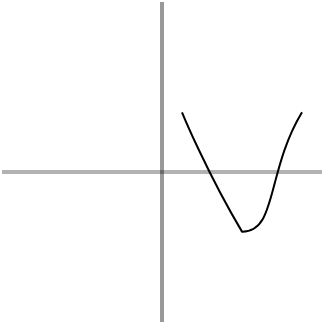 <mxfile>
    <diagram id="D6pkl9RRAdB0jxwl9CHi" name="Page-1">
        <mxGraphModel dx="338" dy="445" grid="1" gridSize="10" guides="0" tooltips="1" connect="0" arrows="0" fold="1" page="1" pageScale="1" pageWidth="100" pageHeight="100" background="none" math="1" shadow="0">
            <root>
                <mxCell id="0"/>
                <mxCell id="1" parent="0"/>
                <mxCell id="2" value="" style="line;strokeWidth=2;html=1;rotation=-90;opacity=40;rounded=1;" parent="1" vertex="1">
                    <mxGeometry x="320" y="90" width="160" height="10" as="geometry"/>
                </mxCell>
                <mxCell id="3" value="" style="line;strokeWidth=2;html=1;rotation=0;opacity=30;rounded=1;" parent="1" vertex="1">
                    <mxGeometry x="320" y="95" width="160" height="10" as="geometry"/>
                </mxCell>
                <mxCell id="38" value="" style="pointerEvents=1;verticalLabelPosition=bottom;shadow=0;dashed=0;align=center;html=1;verticalAlign=top;shape=stencil(pZPLboMwEEW/pQtL6QIL7CSYZUTTX+jaDSZYCTaySQJ/3zE2TchDVKqEeJyZMXeuZhDNbcUbgUjMbSN2LaIfiJAzN5J/HwETiFQeMoaT1BPFa+Fhrq1UrvyLn0O6bY0+iIss2lAoVSWMbH30Eg7LcLpyhG5RvAHuLprvtFKgQmplB/Z5Fy+1EXujT6qYBMZww90/HwJj+C2KBn3ctK5hd2srJ74R/ACPRR/VvHuHN0h8fUytXatx5zuJfV99+MKEenAv/pmU8F+0JYitUebKallER2/pLQZPT/vKly9KaawTX/FjGTXgrS5mRe9OxqtOprKTe90d8SRhmKxDUkBLirNVyKIBLTELQ9EHxFKcxX/34NrZvAujX+CBFTArxT9NSBNMydSImykfnVgTzNisE78TfXVibhhoDvzFzMJiDnv0dA2APGzCQP0yD+AH);rounded=1;gradientColor=none;" vertex="1" parent="1">
                    <mxGeometry x="410" y="70" width="60" height="60" as="geometry"/>
                </mxCell>
            </root>
        </mxGraphModel>
    </diagram>
</mxfile>